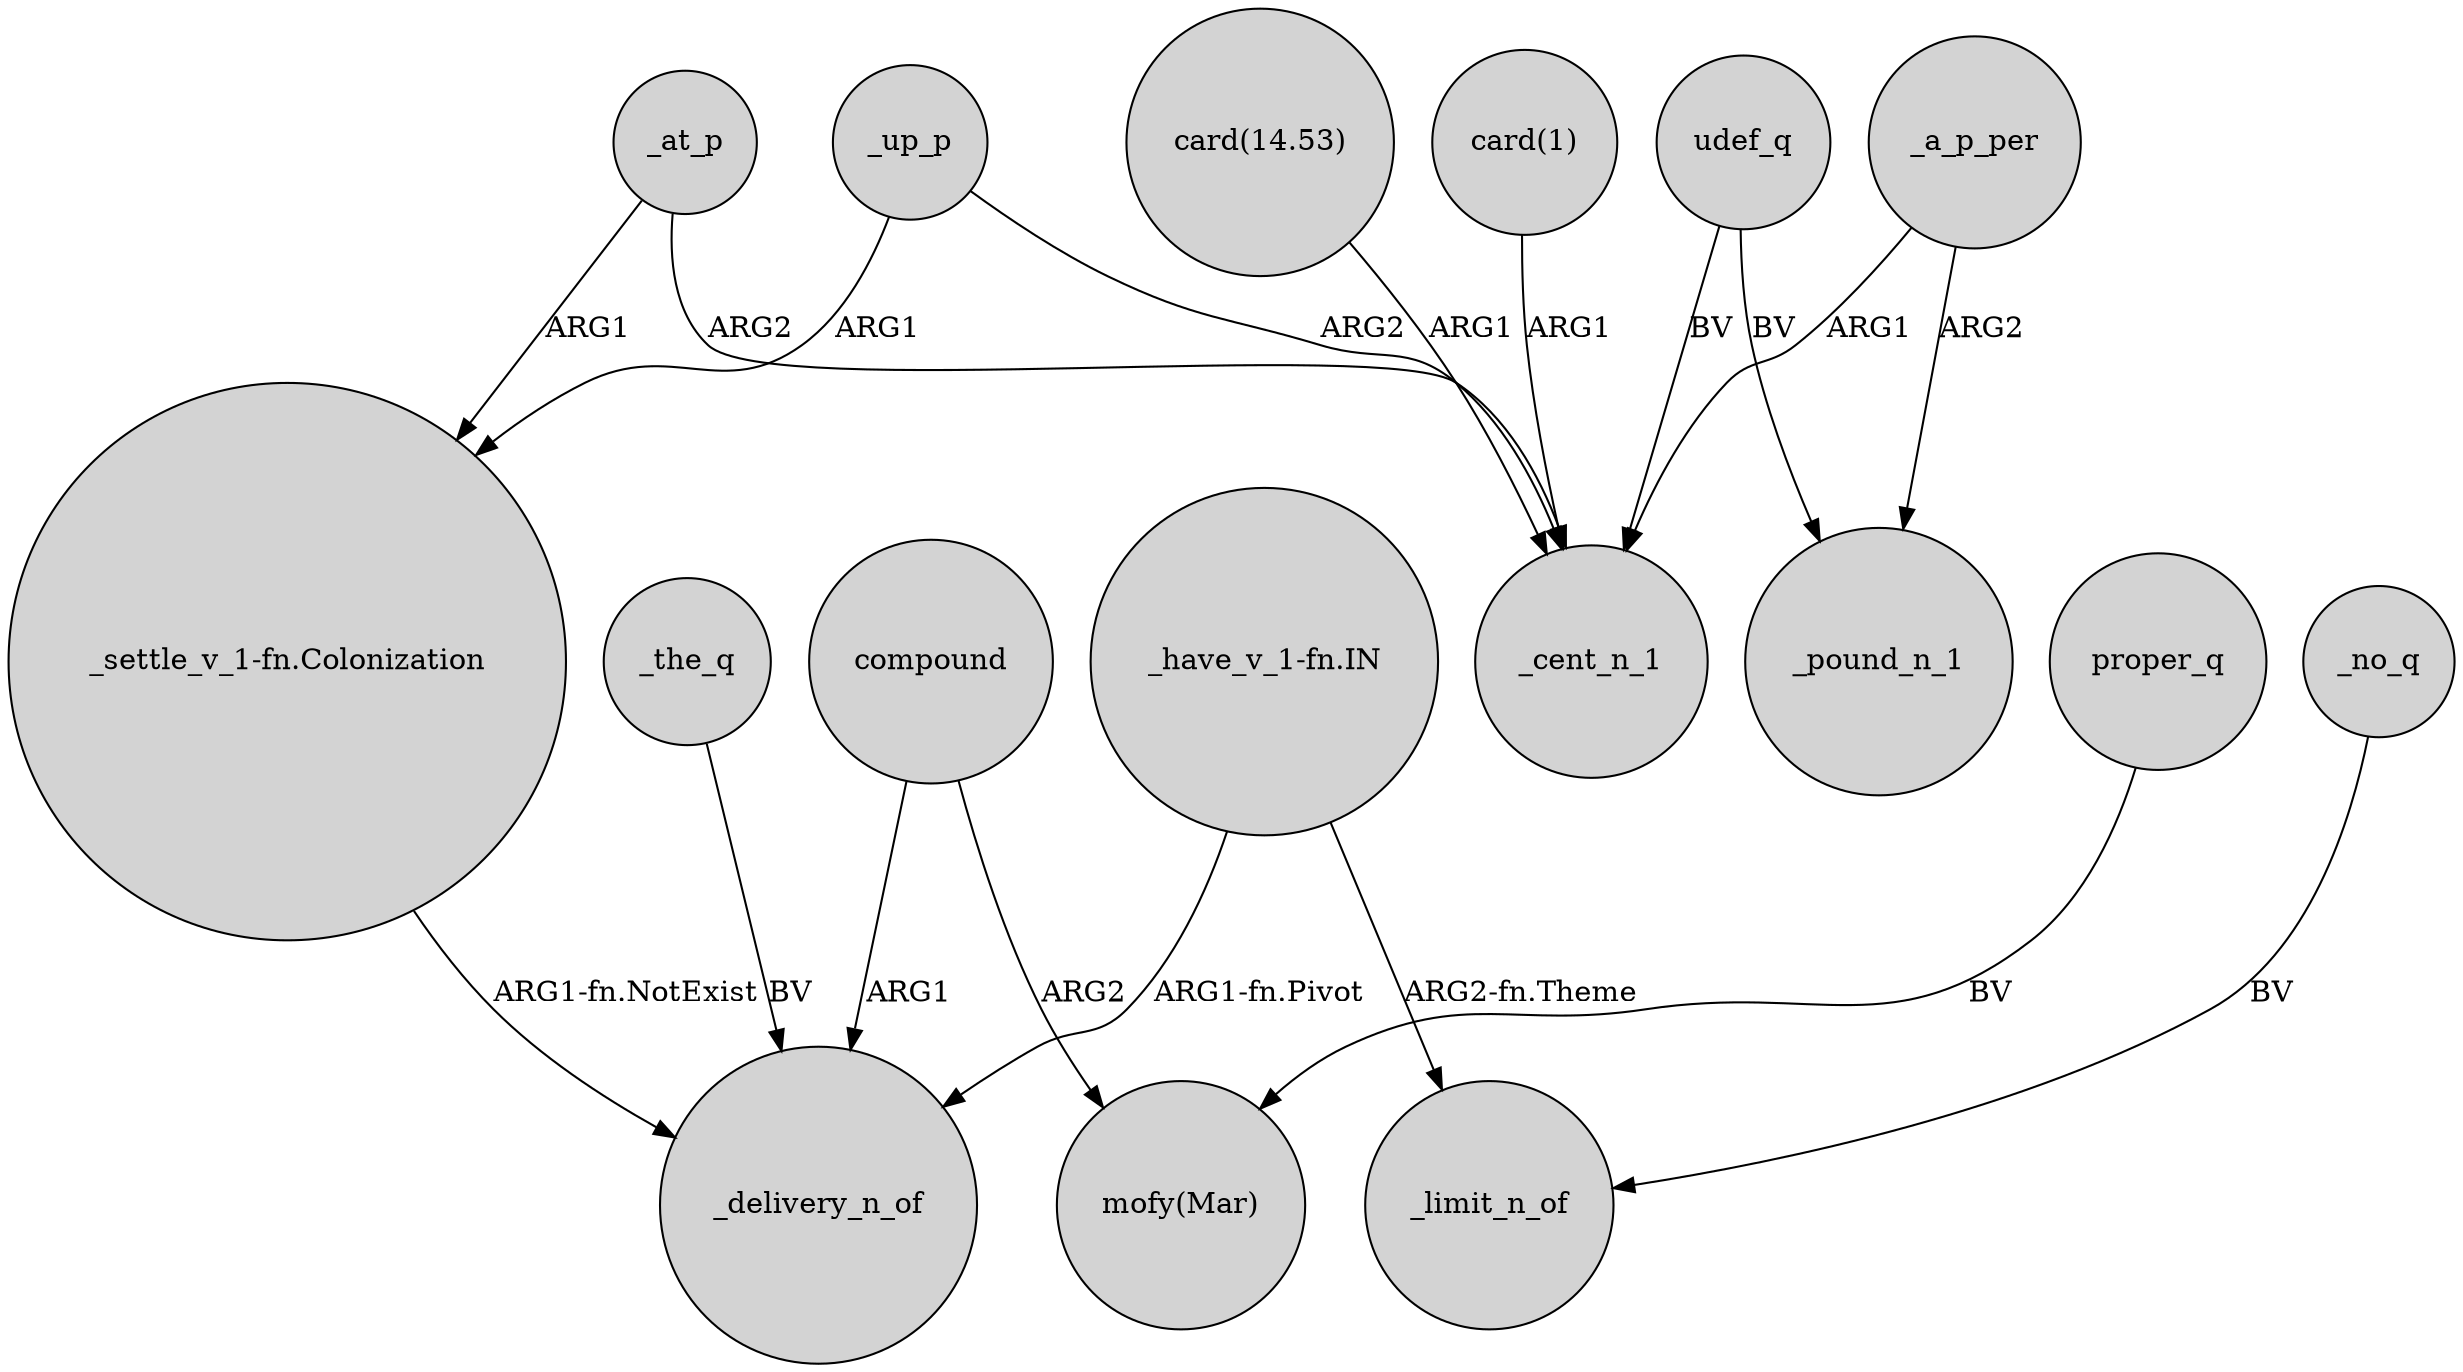 digraph {
	node [shape=circle style=filled]
	"_have_v_1-fn.IN" -> _delivery_n_of [label="ARG1-fn.Pivot"]
	_a_p_per -> _pound_n_1 [label=ARG2]
	"card(14.53)" -> _cent_n_1 [label=ARG1]
	"_have_v_1-fn.IN" -> _limit_n_of [label="ARG2-fn.Theme"]
	_up_p -> "_settle_v_1-fn.Colonization" [label=ARG1]
	_up_p -> _cent_n_1 [label=ARG2]
	_at_p -> _cent_n_1 [label=ARG2]
	_at_p -> "_settle_v_1-fn.Colonization" [label=ARG1]
	"card(1)" -> _cent_n_1 [label=ARG1]
	_no_q -> _limit_n_of [label=BV]
	"_settle_v_1-fn.Colonization" -> _delivery_n_of [label="ARG1-fn.NotExist"]
	_the_q -> _delivery_n_of [label=BV]
	udef_q -> _cent_n_1 [label=BV]
	_a_p_per -> _cent_n_1 [label=ARG1]
	proper_q -> "mofy(Mar)" [label=BV]
	compound -> "mofy(Mar)" [label=ARG2]
	udef_q -> _pound_n_1 [label=BV]
	compound -> _delivery_n_of [label=ARG1]
}
